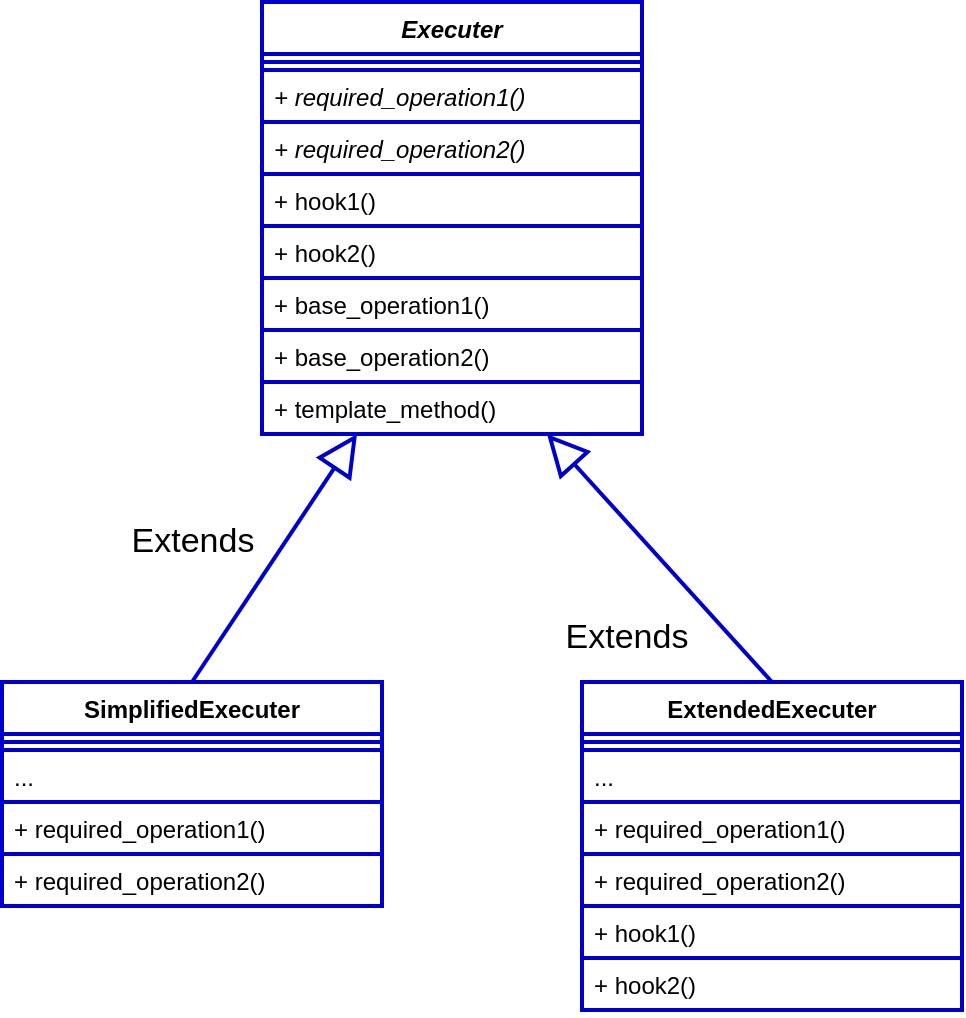 <mxfile version="14.6.6" type="embed"><diagram id="6MMpnXtgxJeTfhNU6WOt" name="Page-1"><mxGraphModel dx="1050" dy="686" grid="1" gridSize="10" guides="1" tooltips="1" connect="1" arrows="1" fold="1" page="1" pageScale="1" pageWidth="850" pageHeight="1100" background="#ffffff" math="0" shadow="0"><root><mxCell id="0"/><mxCell id="1" parent="0"/><mxCell id="2" value="Executer" style="swimlane;fontStyle=3;align=center;verticalAlign=top;childLayout=stackLayout;horizontal=1;startSize=26;horizontalStack=0;resizeParent=1;resizeParentMax=0;resizeLast=0;collapsible=1;marginBottom=0;fontColor=#000000;strokeColor=#0000CC;strokeWidth=2;fillColor=#FFFFFF;" vertex="1" parent="1"><mxGeometry x="220" y="130" width="190" height="216" as="geometry"/></mxCell><mxCell id="4" value="" style="line;strokeWidth=2;align=left;verticalAlign=middle;spacingTop=-1;spacingLeft=3;spacingRight=3;rotatable=0;labelPosition=right;points=[];portConstraint=eastwest;fontColor=#000000;strokeColor=#0000CC;fillColor=#FFFFFF;" vertex="1" parent="2"><mxGeometry y="26" width="190" height="8" as="geometry"/></mxCell><mxCell id="5" value="+ required_operation1()" style="text;align=left;verticalAlign=top;spacingLeft=4;spacingRight=4;overflow=hidden;rotatable=0;points=[[0,0.5],[1,0.5]];portConstraint=eastwest;fontColor=#000000;strokeColor=#0000CC;strokeWidth=2;fillColor=#FFFFFF;fontStyle=2" vertex="1" parent="2"><mxGeometry y="34" width="190" height="26" as="geometry"/></mxCell><mxCell id="6" value="+ required_operation2()" style="text;align=left;verticalAlign=top;spacingLeft=4;spacingRight=4;overflow=hidden;rotatable=0;points=[[0,0.5],[1,0.5]];portConstraint=eastwest;fontColor=#000000;strokeColor=#0000CC;strokeWidth=2;fillColor=#FFFFFF;fontStyle=2" vertex="1" parent="2"><mxGeometry y="60" width="190" height="26" as="geometry"/></mxCell><mxCell id="7" value="+ hook1()" style="text;align=left;verticalAlign=top;spacingLeft=4;spacingRight=4;overflow=hidden;rotatable=0;points=[[0,0.5],[1,0.5]];portConstraint=eastwest;fontColor=#000000;strokeColor=#0000CC;strokeWidth=2;fillColor=#FFFFFF;fontStyle=0" vertex="1" parent="2"><mxGeometry y="86" width="190" height="26" as="geometry"/></mxCell><mxCell id="8" value="+ hook2()" style="text;align=left;verticalAlign=top;spacingLeft=4;spacingRight=4;overflow=hidden;rotatable=0;points=[[0,0.5],[1,0.5]];portConstraint=eastwest;fontColor=#000000;strokeColor=#0000CC;strokeWidth=2;fillColor=#FFFFFF;fontStyle=0" vertex="1" parent="2"><mxGeometry y="112" width="190" height="26" as="geometry"/></mxCell><mxCell id="9" value="+ base_operation1()" style="text;align=left;verticalAlign=top;spacingLeft=4;spacingRight=4;overflow=hidden;rotatable=0;points=[[0,0.5],[1,0.5]];portConstraint=eastwest;fontColor=#000000;strokeColor=#0000CC;strokeWidth=2;fillColor=#FFFFFF;fontStyle=0" vertex="1" parent="2"><mxGeometry y="138" width="190" height="26" as="geometry"/></mxCell><mxCell id="10" value="+ base_operation2()" style="text;align=left;verticalAlign=top;spacingLeft=4;spacingRight=4;overflow=hidden;rotatable=0;points=[[0,0.5],[1,0.5]];portConstraint=eastwest;fontColor=#000000;strokeColor=#0000CC;strokeWidth=2;fillColor=#FFFFFF;fontStyle=0" vertex="1" parent="2"><mxGeometry y="164" width="190" height="26" as="geometry"/></mxCell><mxCell id="12" value="+ template_method()" style="text;align=left;verticalAlign=top;spacingLeft=4;spacingRight=4;overflow=hidden;rotatable=0;points=[[0,0.5],[1,0.5]];portConstraint=eastwest;fontColor=#000000;strokeColor=#0000CC;strokeWidth=2;fillColor=#FFFFFF;fontStyle=0" vertex="1" parent="2"><mxGeometry y="190" width="190" height="26" as="geometry"/></mxCell><mxCell id="13" value="SimplifiedExecuter" style="swimlane;fontStyle=1;align=center;verticalAlign=top;childLayout=stackLayout;horizontal=1;startSize=26;horizontalStack=0;resizeParent=1;resizeParentMax=0;resizeLast=0;collapsible=1;marginBottom=0;fontColor=#000000;strokeColor=#0000CC;strokeWidth=2;fillColor=#FFFFFF;" vertex="1" parent="1"><mxGeometry x="90" y="470" width="190" height="112" as="geometry"/></mxCell><mxCell id="14" value="" style="line;strokeWidth=2;align=left;verticalAlign=middle;spacingTop=-1;spacingLeft=3;spacingRight=3;rotatable=0;labelPosition=right;points=[];portConstraint=eastwest;fontColor=#000000;strokeColor=#0000CC;fillColor=#FFFFFF;" vertex="1" parent="13"><mxGeometry y="26" width="190" height="8" as="geometry"/></mxCell><mxCell id="31" value="..." style="text;align=left;verticalAlign=top;spacingLeft=4;spacingRight=4;overflow=hidden;rotatable=0;points=[[0,0.5],[1,0.5]];portConstraint=eastwest;fontColor=#000000;strokeColor=#0000CC;strokeWidth=2;fillColor=#FFFFFF;fontStyle=0" vertex="1" parent="13"><mxGeometry y="34" width="190" height="26" as="geometry"/></mxCell><mxCell id="15" value="+ required_operation1()" style="text;align=left;verticalAlign=top;spacingLeft=4;spacingRight=4;overflow=hidden;rotatable=0;points=[[0,0.5],[1,0.5]];portConstraint=eastwest;fontColor=#000000;strokeColor=#0000CC;strokeWidth=2;fillColor=#FFFFFF;fontStyle=0" vertex="1" parent="13"><mxGeometry y="60" width="190" height="26" as="geometry"/></mxCell><mxCell id="16" value="+ required_operation2()" style="text;align=left;verticalAlign=top;spacingLeft=4;spacingRight=4;overflow=hidden;rotatable=0;points=[[0,0.5],[1,0.5]];portConstraint=eastwest;fontColor=#000000;strokeColor=#0000CC;strokeWidth=2;fillColor=#FFFFFF;fontStyle=0" vertex="1" parent="13"><mxGeometry y="86" width="190" height="26" as="geometry"/></mxCell><mxCell id="22" value="ExtendedExecuter" style="swimlane;fontStyle=1;align=center;verticalAlign=top;childLayout=stackLayout;horizontal=1;startSize=26;horizontalStack=0;resizeParent=1;resizeParentMax=0;resizeLast=0;collapsible=1;marginBottom=0;fontColor=#000000;strokeColor=#0000CC;strokeWidth=2;fillColor=#FFFFFF;" vertex="1" parent="1"><mxGeometry x="380" y="470" width="190" height="164" as="geometry"/></mxCell><mxCell id="23" value="" style="line;strokeWidth=2;align=left;verticalAlign=middle;spacingTop=-1;spacingLeft=3;spacingRight=3;rotatable=0;labelPosition=right;points=[];portConstraint=eastwest;fontColor=#000000;strokeColor=#0000CC;fillColor=#FFFFFF;" vertex="1" parent="22"><mxGeometry y="26" width="190" height="8" as="geometry"/></mxCell><mxCell id="32" value="..." style="text;align=left;verticalAlign=top;spacingLeft=4;spacingRight=4;overflow=hidden;rotatable=0;points=[[0,0.5],[1,0.5]];portConstraint=eastwest;fontColor=#000000;strokeColor=#0000CC;strokeWidth=2;fillColor=#FFFFFF;fontStyle=0" vertex="1" parent="22"><mxGeometry y="34" width="190" height="26" as="geometry"/></mxCell><mxCell id="24" value="+ required_operation1()" style="text;align=left;verticalAlign=top;spacingLeft=4;spacingRight=4;overflow=hidden;rotatable=0;points=[[0,0.5],[1,0.5]];portConstraint=eastwest;fontColor=#000000;strokeColor=#0000CC;strokeWidth=2;fillColor=#FFFFFF;fontStyle=0" vertex="1" parent="22"><mxGeometry y="60" width="190" height="26" as="geometry"/></mxCell><mxCell id="25" value="+ required_operation2()" style="text;align=left;verticalAlign=top;spacingLeft=4;spacingRight=4;overflow=hidden;rotatable=0;points=[[0,0.5],[1,0.5]];portConstraint=eastwest;fontColor=#000000;strokeColor=#0000CC;strokeWidth=2;fillColor=#FFFFFF;fontStyle=0" vertex="1" parent="22"><mxGeometry y="86" width="190" height="26" as="geometry"/></mxCell><mxCell id="26" value="+ hook1()" style="text;align=left;verticalAlign=top;spacingLeft=4;spacingRight=4;overflow=hidden;rotatable=0;points=[[0,0.5],[1,0.5]];portConstraint=eastwest;fontColor=#000000;strokeColor=#0000CC;strokeWidth=2;fillColor=#FFFFFF;fontStyle=0" vertex="1" parent="22"><mxGeometry y="112" width="190" height="26" as="geometry"/></mxCell><mxCell id="27" value="+ hook2()" style="text;align=left;verticalAlign=top;spacingLeft=4;spacingRight=4;overflow=hidden;rotatable=0;points=[[0,0.5],[1,0.5]];portConstraint=eastwest;fontColor=#000000;strokeColor=#0000CC;strokeWidth=2;fillColor=#FFFFFF;fontStyle=0" vertex="1" parent="22"><mxGeometry y="138" width="190" height="26" as="geometry"/></mxCell><mxCell id="35" value="Extends" style="endArrow=block;endSize=16;endFill=0;html=1;entryX=0.25;entryY=1;entryDx=0;entryDy=0;exitX=0.5;exitY=0;exitDx=0;exitDy=0;strokeWidth=2;strokeColor=#0000CC;fontSize=17;labelBackgroundColor=none;fontColor=#000000;" edge="1" parent="1" source="13" target="2"><mxGeometry x="-0.217" y="39" width="160" relative="1" as="geometry"><mxPoint x="340" y="470" as="sourcePoint"/><mxPoint x="500" y="470" as="targetPoint"/><mxPoint as="offset"/></mxGeometry></mxCell><mxCell id="36" value="Extends" style="endArrow=block;endSize=16;endFill=0;html=1;entryX=0.75;entryY=1;entryDx=0;entryDy=0;exitX=0.5;exitY=0;exitDx=0;exitDy=0;strokeWidth=2;strokeColor=#0000CC;fontSize=17;labelBackgroundColor=none;fontColor=#000000;" edge="1" parent="1" source="22" target="2"><mxGeometry x="-0.217" y="39" width="160" relative="1" as="geometry"><mxPoint x="195" y="480" as="sourcePoint"/><mxPoint x="277.5" y="356" as="targetPoint"/><mxPoint as="offset"/></mxGeometry></mxCell></root></mxGraphModel></diagram></mxfile>